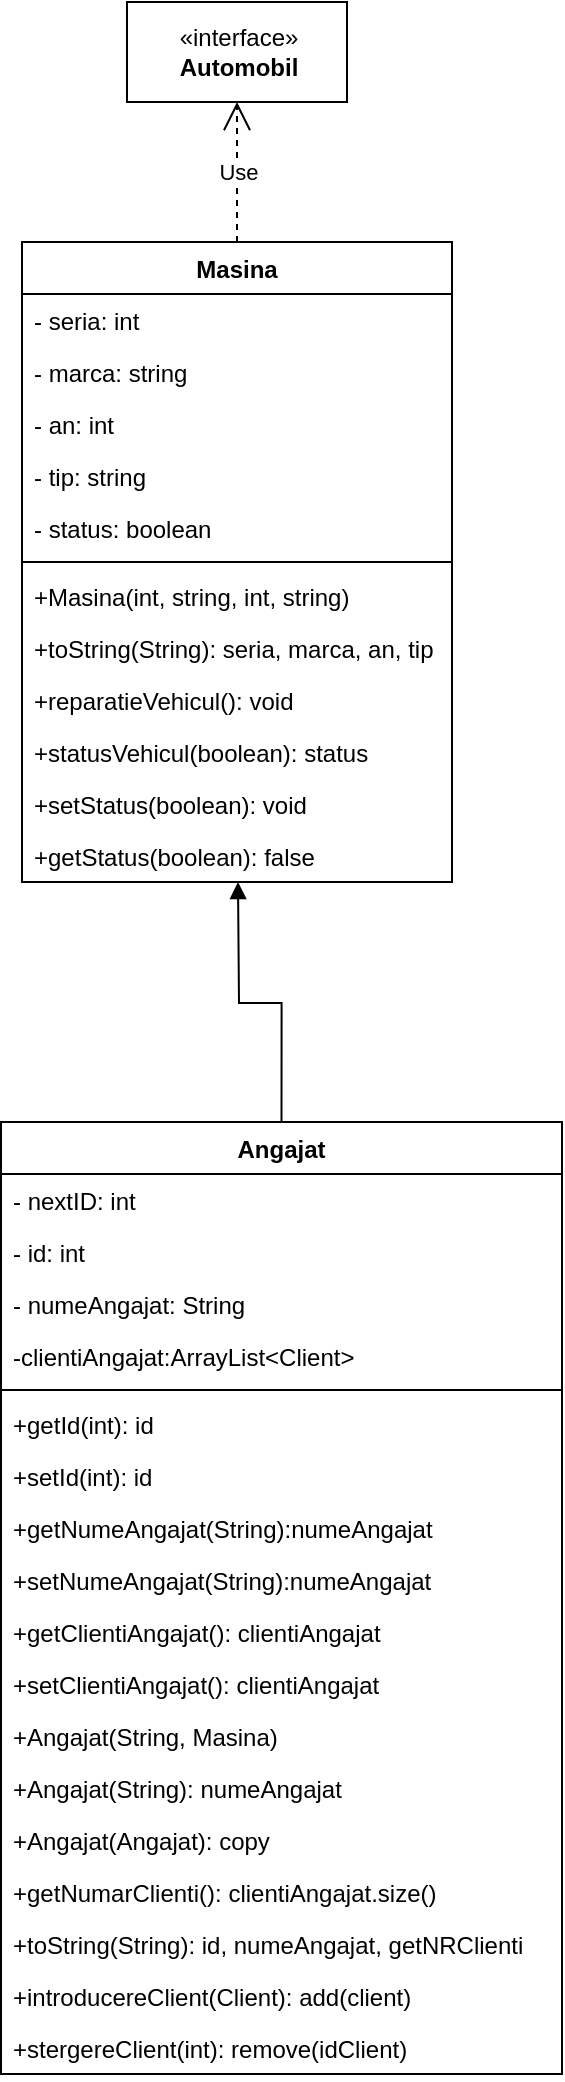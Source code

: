 <mxfile version="20.8.16" type="device"><diagram name="Page-1" id="e7e014a7-5840-1c2e-5031-d8a46d1fe8dd"><mxGraphModel dx="434" dy="1344" grid="1" gridSize="10" guides="1" tooltips="1" connect="1" arrows="1" fold="1" page="1" pageScale="1" pageWidth="1169" pageHeight="826" background="none" math="0" shadow="0"><root><mxCell id="0"/><mxCell id="1" parent="0"/><mxCell id="NMp2jgP-mCe9AnRq37kI-46" value="«interface»&lt;br&gt;&lt;b&gt;Automobil&lt;/b&gt;" style="html=1;" vertex="1" parent="1"><mxGeometry x="452.5" y="-90" width="110" height="50" as="geometry"/></mxCell><mxCell id="NMp2jgP-mCe9AnRq37kI-47" value="Masina" style="swimlane;fontStyle=1;align=center;verticalAlign=top;childLayout=stackLayout;horizontal=1;startSize=26;horizontalStack=0;resizeParent=1;resizeParentMax=0;resizeLast=0;collapsible=1;marginBottom=0;" vertex="1" parent="1"><mxGeometry x="400" y="30" width="215" height="320" as="geometry"><mxRectangle x="530" y="340" width="80" height="30" as="alternateBounds"/></mxGeometry></mxCell><mxCell id="NMp2jgP-mCe9AnRq37kI-48" value="- seria: int&#10;" style="text;strokeColor=none;fillColor=none;align=left;verticalAlign=top;spacingLeft=4;spacingRight=4;overflow=hidden;rotatable=0;points=[[0,0.5],[1,0.5]];portConstraint=eastwest;" vertex="1" parent="NMp2jgP-mCe9AnRq37kI-47"><mxGeometry y="26" width="215" height="26" as="geometry"/></mxCell><mxCell id="NMp2jgP-mCe9AnRq37kI-59" value="- marca: string" style="text;strokeColor=none;fillColor=none;align=left;verticalAlign=top;spacingLeft=4;spacingRight=4;overflow=hidden;rotatable=0;points=[[0,0.5],[1,0.5]];portConstraint=eastwest;" vertex="1" parent="NMp2jgP-mCe9AnRq37kI-47"><mxGeometry y="52" width="215" height="26" as="geometry"/></mxCell><mxCell id="NMp2jgP-mCe9AnRq37kI-58" value="- an: int" style="text;strokeColor=none;fillColor=none;align=left;verticalAlign=top;spacingLeft=4;spacingRight=4;overflow=hidden;rotatable=0;points=[[0,0.5],[1,0.5]];portConstraint=eastwest;" vertex="1" parent="NMp2jgP-mCe9AnRq37kI-47"><mxGeometry y="78" width="215" height="26" as="geometry"/></mxCell><mxCell id="NMp2jgP-mCe9AnRq37kI-60" value="- tip: string" style="text;strokeColor=none;fillColor=none;align=left;verticalAlign=top;spacingLeft=4;spacingRight=4;overflow=hidden;rotatable=0;points=[[0,0.5],[1,0.5]];portConstraint=eastwest;" vertex="1" parent="NMp2jgP-mCe9AnRq37kI-47"><mxGeometry y="104" width="215" height="26" as="geometry"/></mxCell><mxCell id="NMp2jgP-mCe9AnRq37kI-61" value="- status: boolean" style="text;strokeColor=none;fillColor=none;align=left;verticalAlign=top;spacingLeft=4;spacingRight=4;overflow=hidden;rotatable=0;points=[[0,0.5],[1,0.5]];portConstraint=eastwest;" vertex="1" parent="NMp2jgP-mCe9AnRq37kI-47"><mxGeometry y="130" width="215" height="26" as="geometry"/></mxCell><mxCell id="NMp2jgP-mCe9AnRq37kI-49" value="" style="line;strokeWidth=1;fillColor=none;align=left;verticalAlign=middle;spacingTop=-1;spacingLeft=3;spacingRight=3;rotatable=0;labelPosition=right;points=[];portConstraint=eastwest;strokeColor=inherit;" vertex="1" parent="NMp2jgP-mCe9AnRq37kI-47"><mxGeometry y="156" width="215" height="8" as="geometry"/></mxCell><mxCell id="NMp2jgP-mCe9AnRq37kI-50" value="+Masina(int, string, int, string)" style="text;strokeColor=none;fillColor=none;align=left;verticalAlign=top;spacingLeft=4;spacingRight=4;overflow=hidden;rotatable=0;points=[[0,0.5],[1,0.5]];portConstraint=eastwest;" vertex="1" parent="NMp2jgP-mCe9AnRq37kI-47"><mxGeometry y="164" width="215" height="26" as="geometry"/></mxCell><mxCell id="NMp2jgP-mCe9AnRq37kI-64" value="+toString(String): seria, marca, an, tip" style="text;strokeColor=none;fillColor=none;align=left;verticalAlign=top;spacingLeft=4;spacingRight=4;overflow=hidden;rotatable=0;points=[[0,0.5],[1,0.5]];portConstraint=eastwest;" vertex="1" parent="NMp2jgP-mCe9AnRq37kI-47"><mxGeometry y="190" width="215" height="26" as="geometry"/></mxCell><mxCell id="NMp2jgP-mCe9AnRq37kI-65" value="+reparatieVehicul(): void" style="text;strokeColor=none;fillColor=none;align=left;verticalAlign=top;spacingLeft=4;spacingRight=4;overflow=hidden;rotatable=0;points=[[0,0.5],[1,0.5]];portConstraint=eastwest;" vertex="1" parent="NMp2jgP-mCe9AnRq37kI-47"><mxGeometry y="216" width="215" height="26" as="geometry"/></mxCell><mxCell id="NMp2jgP-mCe9AnRq37kI-66" value="+statusVehicul(boolean): status" style="text;strokeColor=none;fillColor=none;align=left;verticalAlign=top;spacingLeft=4;spacingRight=4;overflow=hidden;rotatable=0;points=[[0,0.5],[1,0.5]];portConstraint=eastwest;" vertex="1" parent="NMp2jgP-mCe9AnRq37kI-47"><mxGeometry y="242" width="215" height="26" as="geometry"/></mxCell><mxCell id="NMp2jgP-mCe9AnRq37kI-67" value="+setStatus(boolean): void" style="text;strokeColor=none;fillColor=none;align=left;verticalAlign=top;spacingLeft=4;spacingRight=4;overflow=hidden;rotatable=0;points=[[0,0.5],[1,0.5]];portConstraint=eastwest;" vertex="1" parent="NMp2jgP-mCe9AnRq37kI-47"><mxGeometry y="268" width="215" height="26" as="geometry"/></mxCell><mxCell id="NMp2jgP-mCe9AnRq37kI-68" value="+getStatus(boolean): false" style="text;strokeColor=none;fillColor=none;align=left;verticalAlign=top;spacingLeft=4;spacingRight=4;overflow=hidden;rotatable=0;points=[[0,0.5],[1,0.5]];portConstraint=eastwest;" vertex="1" parent="NMp2jgP-mCe9AnRq37kI-47"><mxGeometry y="294" width="215" height="26" as="geometry"/></mxCell><mxCell id="NMp2jgP-mCe9AnRq37kI-56" value="Use" style="endArrow=open;endSize=12;dashed=1;html=1;rounded=0;exitX=0.5;exitY=0;exitDx=0;exitDy=0;entryX=0.5;entryY=1;entryDx=0;entryDy=0;" edge="1" parent="1" source="NMp2jgP-mCe9AnRq37kI-47" target="NMp2jgP-mCe9AnRq37kI-46"><mxGeometry width="160" relative="1" as="geometry"><mxPoint x="762.5" y="30" as="sourcePoint"/><mxPoint x="922.5" y="30" as="targetPoint"/></mxGeometry></mxCell><mxCell id="NMp2jgP-mCe9AnRq37kI-69" value="Angajat" style="swimlane;fontStyle=1;align=center;verticalAlign=top;childLayout=stackLayout;horizontal=1;startSize=26;horizontalStack=0;resizeParent=1;resizeParentMax=0;resizeLast=0;collapsible=1;marginBottom=0;" vertex="1" parent="1"><mxGeometry x="389.5" y="470" width="280.5" height="476" as="geometry"/></mxCell><mxCell id="NMp2jgP-mCe9AnRq37kI-70" value="- nextID: int" style="text;strokeColor=none;fillColor=none;align=left;verticalAlign=top;spacingLeft=4;spacingRight=4;overflow=hidden;rotatable=0;points=[[0,0.5],[1,0.5]];portConstraint=eastwest;" vertex="1" parent="NMp2jgP-mCe9AnRq37kI-69"><mxGeometry y="26" width="280.5" height="26" as="geometry"/></mxCell><mxCell id="NMp2jgP-mCe9AnRq37kI-75" value="- id: int" style="text;strokeColor=none;fillColor=none;align=left;verticalAlign=top;spacingLeft=4;spacingRight=4;overflow=hidden;rotatable=0;points=[[0,0.5],[1,0.5]];portConstraint=eastwest;" vertex="1" parent="NMp2jgP-mCe9AnRq37kI-69"><mxGeometry y="52" width="280.5" height="26" as="geometry"/></mxCell><mxCell id="NMp2jgP-mCe9AnRq37kI-76" value="- numeAngajat: String&#10;" style="text;strokeColor=none;fillColor=none;align=left;verticalAlign=top;spacingLeft=4;spacingRight=4;overflow=hidden;rotatable=0;points=[[0,0.5],[1,0.5]];portConstraint=eastwest;" vertex="1" parent="NMp2jgP-mCe9AnRq37kI-69"><mxGeometry y="78" width="280.5" height="26" as="geometry"/></mxCell><mxCell id="NMp2jgP-mCe9AnRq37kI-82" value="-clientiAngajat:ArrayList&lt;Client&gt;" style="text;strokeColor=none;fillColor=none;align=left;verticalAlign=top;spacingLeft=4;spacingRight=4;overflow=hidden;rotatable=0;points=[[0,0.5],[1,0.5]];portConstraint=eastwest;" vertex="1" parent="NMp2jgP-mCe9AnRq37kI-69"><mxGeometry y="104" width="280.5" height="26" as="geometry"/></mxCell><mxCell id="NMp2jgP-mCe9AnRq37kI-71" value="" style="line;strokeWidth=1;fillColor=none;align=left;verticalAlign=middle;spacingTop=-1;spacingLeft=3;spacingRight=3;rotatable=0;labelPosition=right;points=[];portConstraint=eastwest;strokeColor=inherit;" vertex="1" parent="NMp2jgP-mCe9AnRq37kI-69"><mxGeometry y="130" width="280.5" height="8" as="geometry"/></mxCell><mxCell id="NMp2jgP-mCe9AnRq37kI-72" value="+getId(int): id" style="text;strokeColor=none;fillColor=none;align=left;verticalAlign=top;spacingLeft=4;spacingRight=4;overflow=hidden;rotatable=0;points=[[0,0.5],[1,0.5]];portConstraint=eastwest;" vertex="1" parent="NMp2jgP-mCe9AnRq37kI-69"><mxGeometry y="138" width="280.5" height="26" as="geometry"/></mxCell><mxCell id="NMp2jgP-mCe9AnRq37kI-78" value="+setId(int): id" style="text;strokeColor=none;fillColor=none;align=left;verticalAlign=top;spacingLeft=4;spacingRight=4;overflow=hidden;rotatable=0;points=[[0,0.5],[1,0.5]];portConstraint=eastwest;" vertex="1" parent="NMp2jgP-mCe9AnRq37kI-69"><mxGeometry y="164" width="280.5" height="26" as="geometry"/></mxCell><mxCell id="NMp2jgP-mCe9AnRq37kI-79" value="+getNumeAngajat(String):numeAngajat" style="text;strokeColor=none;fillColor=none;align=left;verticalAlign=top;spacingLeft=4;spacingRight=4;overflow=hidden;rotatable=0;points=[[0,0.5],[1,0.5]];portConstraint=eastwest;" vertex="1" parent="NMp2jgP-mCe9AnRq37kI-69"><mxGeometry y="190" width="280.5" height="26" as="geometry"/></mxCell><mxCell id="NMp2jgP-mCe9AnRq37kI-80" value="+setNumeAngajat(String):numeAngajat" style="text;strokeColor=none;fillColor=none;align=left;verticalAlign=top;spacingLeft=4;spacingRight=4;overflow=hidden;rotatable=0;points=[[0,0.5],[1,0.5]];portConstraint=eastwest;" vertex="1" parent="NMp2jgP-mCe9AnRq37kI-69"><mxGeometry y="216" width="280.5" height="26" as="geometry"/></mxCell><mxCell id="NMp2jgP-mCe9AnRq37kI-81" value="+getClientiAngajat(): clientiAngajat" style="text;strokeColor=none;fillColor=none;align=left;verticalAlign=top;spacingLeft=4;spacingRight=4;overflow=hidden;rotatable=0;points=[[0,0.5],[1,0.5]];portConstraint=eastwest;" vertex="1" parent="NMp2jgP-mCe9AnRq37kI-69"><mxGeometry y="242" width="280.5" height="26" as="geometry"/></mxCell><mxCell id="NMp2jgP-mCe9AnRq37kI-95" value="+setClientiAngajat(): clientiAngajat" style="text;strokeColor=none;fillColor=none;align=left;verticalAlign=top;spacingLeft=4;spacingRight=4;overflow=hidden;rotatable=0;points=[[0,0.5],[1,0.5]];portConstraint=eastwest;" vertex="1" parent="NMp2jgP-mCe9AnRq37kI-69"><mxGeometry y="268" width="280.5" height="26" as="geometry"/></mxCell><mxCell id="NMp2jgP-mCe9AnRq37kI-96" value="+Angajat(String, Masina)" style="text;strokeColor=none;fillColor=none;align=left;verticalAlign=top;spacingLeft=4;spacingRight=4;overflow=hidden;rotatable=0;points=[[0,0.5],[1,0.5]];portConstraint=eastwest;" vertex="1" parent="NMp2jgP-mCe9AnRq37kI-69"><mxGeometry y="294" width="280.5" height="26" as="geometry"/></mxCell><mxCell id="NMp2jgP-mCe9AnRq37kI-97" value="+Angajat(String): numeAngajat" style="text;strokeColor=none;fillColor=none;align=left;verticalAlign=top;spacingLeft=4;spacingRight=4;overflow=hidden;rotatable=0;points=[[0,0.5],[1,0.5]];portConstraint=eastwest;" vertex="1" parent="NMp2jgP-mCe9AnRq37kI-69"><mxGeometry y="320" width="280.5" height="26" as="geometry"/></mxCell><mxCell id="NMp2jgP-mCe9AnRq37kI-99" value="+Angajat(Angajat): copy " style="text;strokeColor=none;fillColor=none;align=left;verticalAlign=top;spacingLeft=4;spacingRight=4;overflow=hidden;rotatable=0;points=[[0,0.5],[1,0.5]];portConstraint=eastwest;" vertex="1" parent="NMp2jgP-mCe9AnRq37kI-69"><mxGeometry y="346" width="280.5" height="26" as="geometry"/></mxCell><mxCell id="NMp2jgP-mCe9AnRq37kI-100" value="+getNumarClienti(): clientiAngajat.size()" style="text;strokeColor=none;fillColor=none;align=left;verticalAlign=top;spacingLeft=4;spacingRight=4;overflow=hidden;rotatable=0;points=[[0,0.5],[1,0.5]];portConstraint=eastwest;" vertex="1" parent="NMp2jgP-mCe9AnRq37kI-69"><mxGeometry y="372" width="280.5" height="26" as="geometry"/></mxCell><mxCell id="NMp2jgP-mCe9AnRq37kI-101" value="+toString(String): id, numeAngajat, getNRClienti" style="text;strokeColor=none;fillColor=none;align=left;verticalAlign=top;spacingLeft=4;spacingRight=4;overflow=hidden;rotatable=0;points=[[0,0.5],[1,0.5]];portConstraint=eastwest;" vertex="1" parent="NMp2jgP-mCe9AnRq37kI-69"><mxGeometry y="398" width="280.5" height="26" as="geometry"/></mxCell><mxCell id="NMp2jgP-mCe9AnRq37kI-102" value="+introducereClient(Client): add(client)" style="text;strokeColor=none;fillColor=none;align=left;verticalAlign=top;spacingLeft=4;spacingRight=4;overflow=hidden;rotatable=0;points=[[0,0.5],[1,0.5]];portConstraint=eastwest;" vertex="1" parent="NMp2jgP-mCe9AnRq37kI-69"><mxGeometry y="424" width="280.5" height="26" as="geometry"/></mxCell><mxCell id="NMp2jgP-mCe9AnRq37kI-103" value="+stergereClient(int): remove(idClient)" style="text;strokeColor=none;fillColor=none;align=left;verticalAlign=top;spacingLeft=4;spacingRight=4;overflow=hidden;rotatable=0;points=[[0,0.5],[1,0.5]];portConstraint=eastwest;" vertex="1" parent="NMp2jgP-mCe9AnRq37kI-69"><mxGeometry y="450" width="280.5" height="26" as="geometry"/></mxCell><mxCell id="NMp2jgP-mCe9AnRq37kI-73" value="" style="endArrow=block;endFill=1;html=1;edgeStyle=orthogonalEdgeStyle;align=left;verticalAlign=top;rounded=0;exitX=0.5;exitY=0;exitDx=0;exitDy=0;" edge="1" parent="1" source="NMp2jgP-mCe9AnRq37kI-69"><mxGeometry x="-1" relative="1" as="geometry"><mxPoint x="510" y="300" as="sourcePoint"/><mxPoint x="508" y="350" as="targetPoint"/></mxGeometry></mxCell><mxCell id="NMp2jgP-mCe9AnRq37kI-74" value="&lt;br&gt;" style="edgeLabel;resizable=0;html=1;align=left;verticalAlign=bottom;" connectable="0" vertex="1" parent="NMp2jgP-mCe9AnRq37kI-73"><mxGeometry x="-1" relative="1" as="geometry"/></mxCell></root></mxGraphModel></diagram></mxfile>